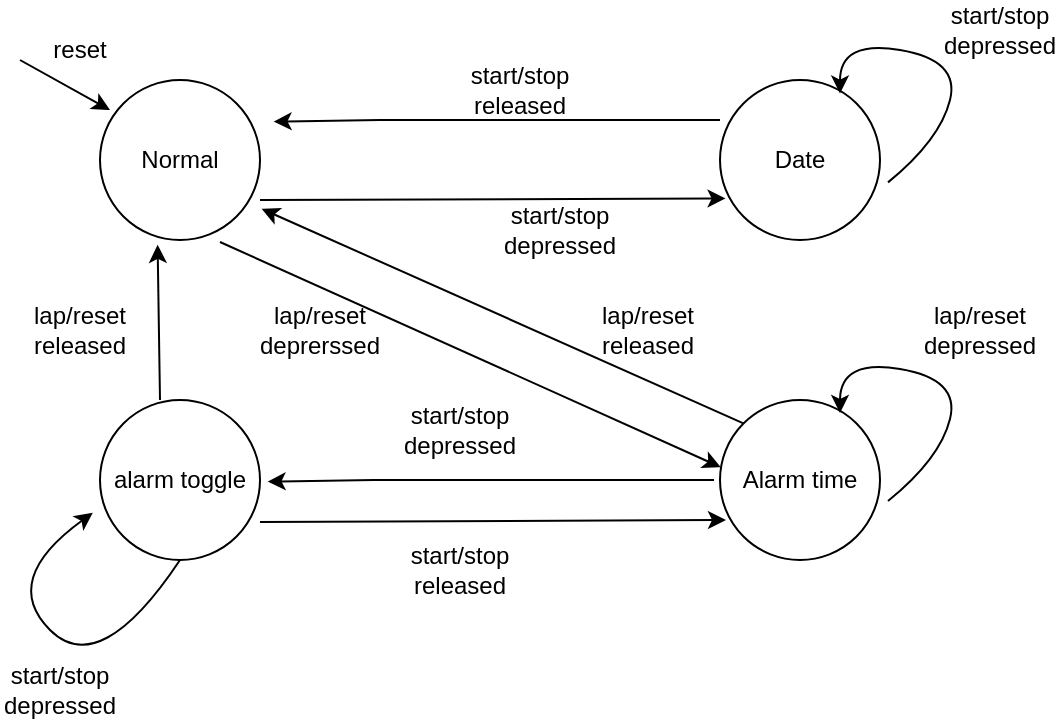 <mxfile version="26.0.16" pages="3">
  <diagram name="Clock" id="9cqj9Gj7yjOjQMQ0VUwX">
    <mxGraphModel dx="1042" dy="661" grid="1" gridSize="10" guides="1" tooltips="1" connect="1" arrows="1" fold="1" page="1" pageScale="1" pageWidth="827" pageHeight="1169" math="0" shadow="0">
      <root>
        <mxCell id="0" />
        <mxCell id="1" parent="0" />
        <mxCell id="RG0qKrcWC5957B3-tExf-1" value="Normal" style="ellipse;whiteSpace=wrap;html=1;aspect=fixed;" vertex="1" parent="1">
          <mxGeometry x="170" y="100" width="80" height="80" as="geometry" />
        </mxCell>
        <mxCell id="RG0qKrcWC5957B3-tExf-2" value="Date" style="ellipse;whiteSpace=wrap;html=1;aspect=fixed;" vertex="1" parent="1">
          <mxGeometry x="480" y="100" width="80" height="80" as="geometry" />
        </mxCell>
        <mxCell id="RG0qKrcWC5957B3-tExf-3" value="alarm toggle" style="ellipse;whiteSpace=wrap;html=1;aspect=fixed;" vertex="1" parent="1">
          <mxGeometry x="170" y="260" width="80" height="80" as="geometry" />
        </mxCell>
        <mxCell id="RG0qKrcWC5957B3-tExf-4" value="Alarm time" style="ellipse;whiteSpace=wrap;html=1;aspect=fixed;" vertex="1" parent="1">
          <mxGeometry x="480" y="260" width="80" height="80" as="geometry" />
        </mxCell>
        <mxCell id="RG0qKrcWC5957B3-tExf-5" value="" style="endArrow=classic;html=1;rounded=0;exitX=1;exitY=0.5;exitDx=0;exitDy=0;entryX=0.035;entryY=0.74;entryDx=0;entryDy=0;entryPerimeter=0;" edge="1" parent="1" target="RG0qKrcWC5957B3-tExf-2">
          <mxGeometry width="50" height="50" relative="1" as="geometry">
            <mxPoint x="250" y="160" as="sourcePoint" />
            <mxPoint x="460" y="160" as="targetPoint" />
          </mxGeometry>
        </mxCell>
        <mxCell id="RG0qKrcWC5957B3-tExf-6" value="" style="endArrow=classic;html=1;rounded=0;entryX=1.085;entryY=0.385;entryDx=0;entryDy=0;entryPerimeter=0;" edge="1" parent="1">
          <mxGeometry width="50" height="50" relative="1" as="geometry">
            <mxPoint x="480" y="120" as="sourcePoint" />
            <mxPoint x="256.8" y="120.8" as="targetPoint" />
            <Array as="points">
              <mxPoint x="310" y="120" />
            </Array>
          </mxGeometry>
        </mxCell>
        <mxCell id="RG0qKrcWC5957B3-tExf-7" value="start/stop depressed" style="text;html=1;align=center;verticalAlign=middle;whiteSpace=wrap;rounded=0;" vertex="1" parent="1">
          <mxGeometry x="370" y="160" width="60" height="30" as="geometry" />
        </mxCell>
        <mxCell id="RG0qKrcWC5957B3-tExf-9" value="reset" style="text;html=1;align=center;verticalAlign=middle;whiteSpace=wrap;rounded=0;" vertex="1" parent="1">
          <mxGeometry x="130" y="70" width="60" height="30" as="geometry" />
        </mxCell>
        <mxCell id="RG0qKrcWC5957B3-tExf-13" value="" style="curved=1;endArrow=classic;html=1;rounded=0;exitX=1.05;exitY=0.64;exitDx=0;exitDy=0;exitPerimeter=0;entryX=0.75;entryY=0.085;entryDx=0;entryDy=0;entryPerimeter=0;" edge="1" parent="1" source="RG0qKrcWC5957B3-tExf-2" target="RG0qKrcWC5957B3-tExf-2">
          <mxGeometry width="50" height="50" relative="1" as="geometry">
            <mxPoint x="610" y="110" as="sourcePoint" />
            <mxPoint x="590" y="80" as="targetPoint" />
            <Array as="points">
              <mxPoint x="590" y="130" />
              <mxPoint x="600" y="90" />
              <mxPoint x="540" y="80" />
            </Array>
          </mxGeometry>
        </mxCell>
        <mxCell id="RG0qKrcWC5957B3-tExf-18" value="start/stop depressed" style="text;html=1;align=center;verticalAlign=middle;whiteSpace=wrap;rounded=0;" vertex="1" parent="1">
          <mxGeometry x="590" y="60" width="60" height="30" as="geometry" />
        </mxCell>
        <mxCell id="RG0qKrcWC5957B3-tExf-19" value="" style="endArrow=classic;html=1;rounded=0;exitX=1;exitY=0.5;exitDx=0;exitDy=0;entryX=0.005;entryY=0.42;entryDx=0;entryDy=0;entryPerimeter=0;" edge="1" parent="1" target="RG0qKrcWC5957B3-tExf-4">
          <mxGeometry width="50" height="50" relative="1" as="geometry">
            <mxPoint x="230" y="181" as="sourcePoint" />
            <mxPoint x="463" y="180" as="targetPoint" />
          </mxGeometry>
        </mxCell>
        <mxCell id="RG0qKrcWC5957B3-tExf-20" value="" style="endArrow=classic;html=1;rounded=0;exitX=0;exitY=0;exitDx=0;exitDy=0;entryX=1.01;entryY=0.805;entryDx=0;entryDy=0;entryPerimeter=0;" edge="1" parent="1" source="RG0qKrcWC5957B3-tExf-4" target="RG0qKrcWC5957B3-tExf-1">
          <mxGeometry width="50" height="50" relative="1" as="geometry">
            <mxPoint x="240" y="191" as="sourcePoint" />
            <mxPoint x="490" y="310" as="targetPoint" />
          </mxGeometry>
        </mxCell>
        <mxCell id="RG0qKrcWC5957B3-tExf-21" value="lap/reset deprerssed" style="text;html=1;align=center;verticalAlign=middle;whiteSpace=wrap;rounded=0;" vertex="1" parent="1">
          <mxGeometry x="250" y="210" width="60" height="30" as="geometry" />
        </mxCell>
        <mxCell id="RG0qKrcWC5957B3-tExf-22" value="lap/reset released" style="text;html=1;align=center;verticalAlign=middle;whiteSpace=wrap;rounded=0;" vertex="1" parent="1">
          <mxGeometry x="413.5" y="210" width="60" height="30" as="geometry" />
        </mxCell>
        <mxCell id="RG0qKrcWC5957B3-tExf-24" value="" style="endArrow=classic;html=1;rounded=0;exitX=1;exitY=0.5;exitDx=0;exitDy=0;entryX=0.035;entryY=0.74;entryDx=0;entryDy=0;entryPerimeter=0;" edge="1" parent="1">
          <mxGeometry width="50" height="50" relative="1" as="geometry">
            <mxPoint x="250" y="321" as="sourcePoint" />
            <mxPoint x="483" y="320" as="targetPoint" />
          </mxGeometry>
        </mxCell>
        <mxCell id="RG0qKrcWC5957B3-tExf-25" value="" style="endArrow=classic;html=1;rounded=0;entryX=1.085;entryY=0.385;entryDx=0;entryDy=0;entryPerimeter=0;" edge="1" parent="1">
          <mxGeometry width="50" height="50" relative="1" as="geometry">
            <mxPoint x="477" y="300" as="sourcePoint" />
            <mxPoint x="253.8" y="300.8" as="targetPoint" />
            <Array as="points">
              <mxPoint x="307" y="300" />
            </Array>
          </mxGeometry>
        </mxCell>
        <mxCell id="RG0qKrcWC5957B3-tExf-26" value="start/stop depressed" style="text;html=1;align=center;verticalAlign=middle;whiteSpace=wrap;rounded=0;" vertex="1" parent="1">
          <mxGeometry x="320" y="260" width="60" height="30" as="geometry" />
        </mxCell>
        <mxCell id="RG0qKrcWC5957B3-tExf-28" value="start/stop released" style="text;html=1;align=center;verticalAlign=middle;whiteSpace=wrap;rounded=0;" vertex="1" parent="1">
          <mxGeometry x="320" y="330" width="60" height="30" as="geometry" />
        </mxCell>
        <mxCell id="RG0qKrcWC5957B3-tExf-31" value="" style="curved=1;endArrow=classic;html=1;rounded=0;exitX=1.05;exitY=0.64;exitDx=0;exitDy=0;exitPerimeter=0;entryX=0.75;entryY=0.085;entryDx=0;entryDy=0;entryPerimeter=0;" edge="1" parent="1">
          <mxGeometry width="50" height="50" relative="1" as="geometry">
            <mxPoint x="564" y="310.5" as="sourcePoint" />
            <mxPoint x="540" y="266.5" as="targetPoint" />
            <Array as="points">
              <mxPoint x="590" y="289.5" />
              <mxPoint x="600" y="249.5" />
              <mxPoint x="540" y="239.5" />
            </Array>
          </mxGeometry>
        </mxCell>
        <mxCell id="RG0qKrcWC5957B3-tExf-32" value="lap/reset depressed" style="text;html=1;align=center;verticalAlign=middle;whiteSpace=wrap;rounded=0;" vertex="1" parent="1">
          <mxGeometry x="580" y="210" width="60" height="30" as="geometry" />
        </mxCell>
        <mxCell id="RG0qKrcWC5957B3-tExf-34" value="" style="endArrow=classic;html=1;rounded=0;entryX=0.36;entryY=1.03;entryDx=0;entryDy=0;entryPerimeter=0;" edge="1" parent="1" target="RG0qKrcWC5957B3-tExf-1">
          <mxGeometry width="50" height="50" relative="1" as="geometry">
            <mxPoint x="200" y="260" as="sourcePoint" />
            <mxPoint x="250" y="210" as="targetPoint" />
          </mxGeometry>
        </mxCell>
        <mxCell id="RG0qKrcWC5957B3-tExf-35" value="lap/reset released" style="text;html=1;align=center;verticalAlign=middle;whiteSpace=wrap;rounded=0;" vertex="1" parent="1">
          <mxGeometry x="130" y="210" width="60" height="30" as="geometry" />
        </mxCell>
        <mxCell id="RG0qKrcWC5957B3-tExf-38" value="" style="curved=1;endArrow=classic;html=1;rounded=0;entryX=-0.045;entryY=0.705;entryDx=0;entryDy=0;entryPerimeter=0;exitX=0.5;exitY=1;exitDx=0;exitDy=0;" edge="1" parent="1" source="RG0qKrcWC5957B3-tExf-3" target="RG0qKrcWC5957B3-tExf-3">
          <mxGeometry width="50" height="50" relative="1" as="geometry">
            <mxPoint x="220" y="350" as="sourcePoint" />
            <mxPoint x="120" y="377" as="targetPoint" />
            <Array as="points">
              <mxPoint x="170" y="400" />
              <mxPoint x="120" y="350" />
            </Array>
          </mxGeometry>
        </mxCell>
        <mxCell id="RG0qKrcWC5957B3-tExf-40" value="start/stop depressed" style="text;html=1;align=center;verticalAlign=middle;whiteSpace=wrap;rounded=0;" vertex="1" parent="1">
          <mxGeometry x="120" y="390" width="60" height="30" as="geometry" />
        </mxCell>
        <mxCell id="RG0qKrcWC5957B3-tExf-41" value="" style="endArrow=classic;html=1;rounded=0;" edge="1" parent="1">
          <mxGeometry width="50" height="50" relative="1" as="geometry">
            <mxPoint x="130" y="90" as="sourcePoint" />
            <mxPoint x="175" y="115" as="targetPoint" />
          </mxGeometry>
        </mxCell>
        <mxCell id="RG0qKrcWC5957B3-tExf-42" value="start/stop released" style="text;html=1;align=center;verticalAlign=middle;whiteSpace=wrap;rounded=0;" vertex="1" parent="1">
          <mxGeometry x="350" y="90" width="60" height="30" as="geometry" />
        </mxCell>
      </root>
    </mxGraphModel>
  </diagram>
  <diagram id="2IR37qf4QehfL7t-tvkI" name="stopwatch">
    <mxGraphModel dx="1426" dy="781" grid="1" gridSize="10" guides="1" tooltips="1" connect="1" arrows="1" fold="1" page="1" pageScale="1" pageWidth="827" pageHeight="1169" math="0" shadow="0">
      <root>
        <mxCell id="0" />
        <mxCell id="1" parent="0" />
      </root>
    </mxGraphModel>
  </diagram>
  <diagram id="q-XKUNlvHSGximqduw9o" name="alarm">
    <mxGraphModel grid="1" page="1" gridSize="10" guides="1" tooltips="1" connect="1" arrows="1" fold="1" pageScale="1" pageWidth="827" pageHeight="1169" math="0" shadow="0">
      <root>
        <mxCell id="0" />
        <mxCell id="1" parent="0" />
        <mxCell id="H-pp2MTDAGIDneQ5Eigu-1" value="" style="ellipse;whiteSpace=wrap;html=1;" vertex="1" parent="1">
          <mxGeometry x="510" y="160" width="120" height="80" as="geometry" />
        </mxCell>
      </root>
    </mxGraphModel>
  </diagram>
</mxfile>
